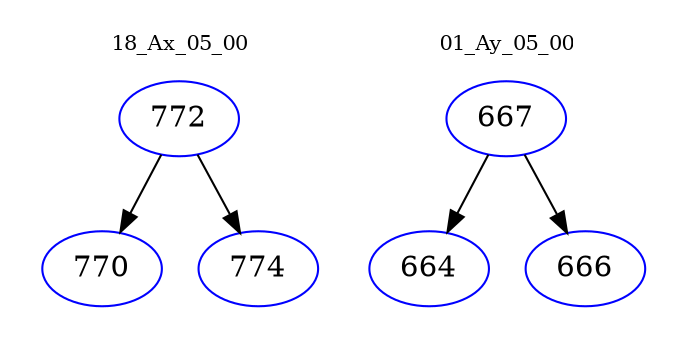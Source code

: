 digraph{
subgraph cluster_0 {
color = white
label = "18_Ax_05_00";
fontsize=10;
T0_772 [label="772", color="blue"]
T0_772 -> T0_770 [color="black"]
T0_770 [label="770", color="blue"]
T0_772 -> T0_774 [color="black"]
T0_774 [label="774", color="blue"]
}
subgraph cluster_1 {
color = white
label = "01_Ay_05_00";
fontsize=10;
T1_667 [label="667", color="blue"]
T1_667 -> T1_664 [color="black"]
T1_664 [label="664", color="blue"]
T1_667 -> T1_666 [color="black"]
T1_666 [label="666", color="blue"]
}
}
